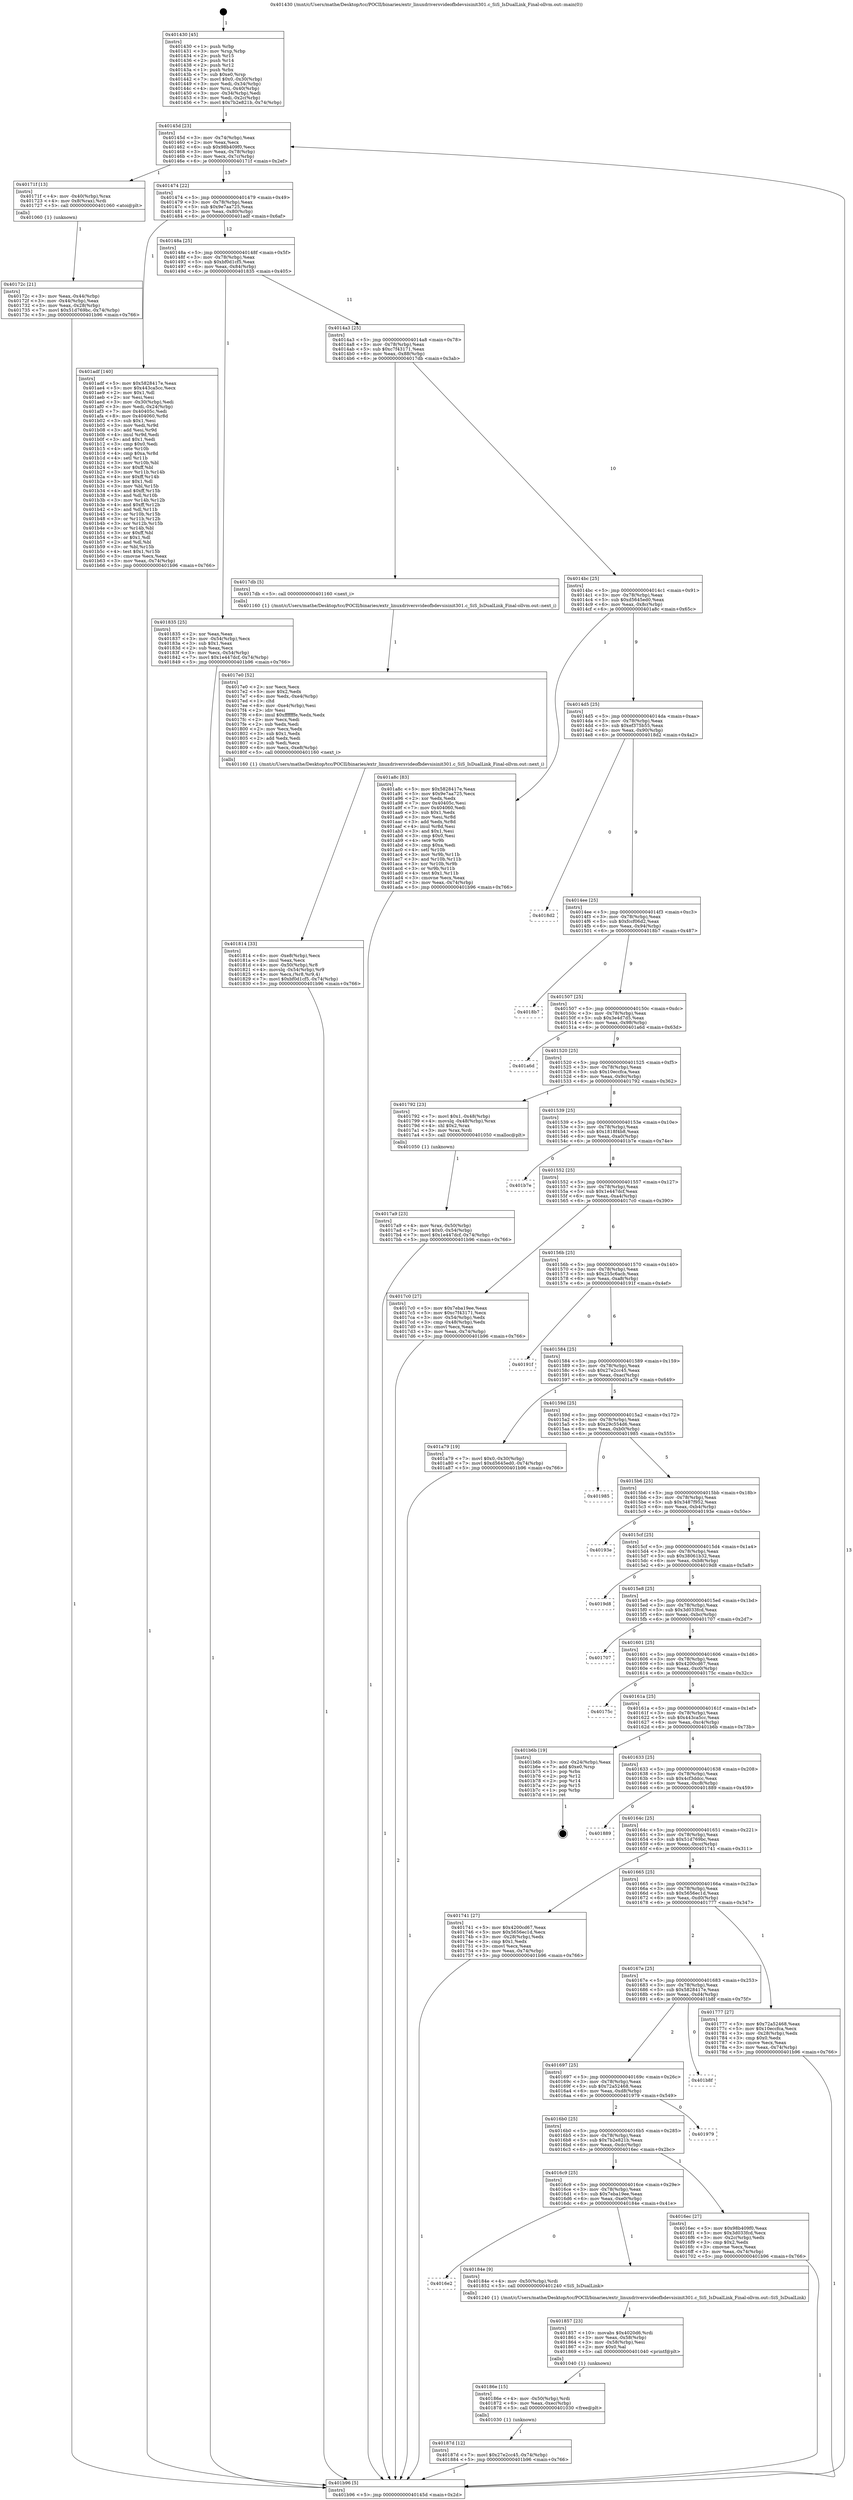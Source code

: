 digraph "0x401430" {
  label = "0x401430 (/mnt/c/Users/mathe/Desktop/tcc/POCII/binaries/extr_linuxdriversvideofbdevsisinit301.c_SiS_IsDualLink_Final-ollvm.out::main(0))"
  labelloc = "t"
  node[shape=record]

  Entry [label="",width=0.3,height=0.3,shape=circle,fillcolor=black,style=filled]
  "0x40145d" [label="{
     0x40145d [23]\l
     | [instrs]\l
     &nbsp;&nbsp;0x40145d \<+3\>: mov -0x74(%rbp),%eax\l
     &nbsp;&nbsp;0x401460 \<+2\>: mov %eax,%ecx\l
     &nbsp;&nbsp;0x401462 \<+6\>: sub $0x98b409f0,%ecx\l
     &nbsp;&nbsp;0x401468 \<+3\>: mov %eax,-0x78(%rbp)\l
     &nbsp;&nbsp;0x40146b \<+3\>: mov %ecx,-0x7c(%rbp)\l
     &nbsp;&nbsp;0x40146e \<+6\>: je 000000000040171f \<main+0x2ef\>\l
  }"]
  "0x40171f" [label="{
     0x40171f [13]\l
     | [instrs]\l
     &nbsp;&nbsp;0x40171f \<+4\>: mov -0x40(%rbp),%rax\l
     &nbsp;&nbsp;0x401723 \<+4\>: mov 0x8(%rax),%rdi\l
     &nbsp;&nbsp;0x401727 \<+5\>: call 0000000000401060 \<atoi@plt\>\l
     | [calls]\l
     &nbsp;&nbsp;0x401060 \{1\} (unknown)\l
  }"]
  "0x401474" [label="{
     0x401474 [22]\l
     | [instrs]\l
     &nbsp;&nbsp;0x401474 \<+5\>: jmp 0000000000401479 \<main+0x49\>\l
     &nbsp;&nbsp;0x401479 \<+3\>: mov -0x78(%rbp),%eax\l
     &nbsp;&nbsp;0x40147c \<+5\>: sub $0x9e7aa725,%eax\l
     &nbsp;&nbsp;0x401481 \<+3\>: mov %eax,-0x80(%rbp)\l
     &nbsp;&nbsp;0x401484 \<+6\>: je 0000000000401adf \<main+0x6af\>\l
  }"]
  Exit [label="",width=0.3,height=0.3,shape=circle,fillcolor=black,style=filled,peripheries=2]
  "0x401adf" [label="{
     0x401adf [140]\l
     | [instrs]\l
     &nbsp;&nbsp;0x401adf \<+5\>: mov $0x5828417e,%eax\l
     &nbsp;&nbsp;0x401ae4 \<+5\>: mov $0x443ca5cc,%ecx\l
     &nbsp;&nbsp;0x401ae9 \<+2\>: mov $0x1,%dl\l
     &nbsp;&nbsp;0x401aeb \<+2\>: xor %esi,%esi\l
     &nbsp;&nbsp;0x401aed \<+3\>: mov -0x30(%rbp),%edi\l
     &nbsp;&nbsp;0x401af0 \<+3\>: mov %edi,-0x24(%rbp)\l
     &nbsp;&nbsp;0x401af3 \<+7\>: mov 0x40405c,%edi\l
     &nbsp;&nbsp;0x401afa \<+8\>: mov 0x404060,%r8d\l
     &nbsp;&nbsp;0x401b02 \<+3\>: sub $0x1,%esi\l
     &nbsp;&nbsp;0x401b05 \<+3\>: mov %edi,%r9d\l
     &nbsp;&nbsp;0x401b08 \<+3\>: add %esi,%r9d\l
     &nbsp;&nbsp;0x401b0b \<+4\>: imul %r9d,%edi\l
     &nbsp;&nbsp;0x401b0f \<+3\>: and $0x1,%edi\l
     &nbsp;&nbsp;0x401b12 \<+3\>: cmp $0x0,%edi\l
     &nbsp;&nbsp;0x401b15 \<+4\>: sete %r10b\l
     &nbsp;&nbsp;0x401b19 \<+4\>: cmp $0xa,%r8d\l
     &nbsp;&nbsp;0x401b1d \<+4\>: setl %r11b\l
     &nbsp;&nbsp;0x401b21 \<+3\>: mov %r10b,%bl\l
     &nbsp;&nbsp;0x401b24 \<+3\>: xor $0xff,%bl\l
     &nbsp;&nbsp;0x401b27 \<+3\>: mov %r11b,%r14b\l
     &nbsp;&nbsp;0x401b2a \<+4\>: xor $0xff,%r14b\l
     &nbsp;&nbsp;0x401b2e \<+3\>: xor $0x1,%dl\l
     &nbsp;&nbsp;0x401b31 \<+3\>: mov %bl,%r15b\l
     &nbsp;&nbsp;0x401b34 \<+4\>: and $0xff,%r15b\l
     &nbsp;&nbsp;0x401b38 \<+3\>: and %dl,%r10b\l
     &nbsp;&nbsp;0x401b3b \<+3\>: mov %r14b,%r12b\l
     &nbsp;&nbsp;0x401b3e \<+4\>: and $0xff,%r12b\l
     &nbsp;&nbsp;0x401b42 \<+3\>: and %dl,%r11b\l
     &nbsp;&nbsp;0x401b45 \<+3\>: or %r10b,%r15b\l
     &nbsp;&nbsp;0x401b48 \<+3\>: or %r11b,%r12b\l
     &nbsp;&nbsp;0x401b4b \<+3\>: xor %r12b,%r15b\l
     &nbsp;&nbsp;0x401b4e \<+3\>: or %r14b,%bl\l
     &nbsp;&nbsp;0x401b51 \<+3\>: xor $0xff,%bl\l
     &nbsp;&nbsp;0x401b54 \<+3\>: or $0x1,%dl\l
     &nbsp;&nbsp;0x401b57 \<+2\>: and %dl,%bl\l
     &nbsp;&nbsp;0x401b59 \<+3\>: or %bl,%r15b\l
     &nbsp;&nbsp;0x401b5c \<+4\>: test $0x1,%r15b\l
     &nbsp;&nbsp;0x401b60 \<+3\>: cmovne %ecx,%eax\l
     &nbsp;&nbsp;0x401b63 \<+3\>: mov %eax,-0x74(%rbp)\l
     &nbsp;&nbsp;0x401b66 \<+5\>: jmp 0000000000401b96 \<main+0x766\>\l
  }"]
  "0x40148a" [label="{
     0x40148a [25]\l
     | [instrs]\l
     &nbsp;&nbsp;0x40148a \<+5\>: jmp 000000000040148f \<main+0x5f\>\l
     &nbsp;&nbsp;0x40148f \<+3\>: mov -0x78(%rbp),%eax\l
     &nbsp;&nbsp;0x401492 \<+5\>: sub $0xbf0d1cf5,%eax\l
     &nbsp;&nbsp;0x401497 \<+6\>: mov %eax,-0x84(%rbp)\l
     &nbsp;&nbsp;0x40149d \<+6\>: je 0000000000401835 \<main+0x405\>\l
  }"]
  "0x40187d" [label="{
     0x40187d [12]\l
     | [instrs]\l
     &nbsp;&nbsp;0x40187d \<+7\>: movl $0x27e2cc45,-0x74(%rbp)\l
     &nbsp;&nbsp;0x401884 \<+5\>: jmp 0000000000401b96 \<main+0x766\>\l
  }"]
  "0x401835" [label="{
     0x401835 [25]\l
     | [instrs]\l
     &nbsp;&nbsp;0x401835 \<+2\>: xor %eax,%eax\l
     &nbsp;&nbsp;0x401837 \<+3\>: mov -0x54(%rbp),%ecx\l
     &nbsp;&nbsp;0x40183a \<+3\>: sub $0x1,%eax\l
     &nbsp;&nbsp;0x40183d \<+2\>: sub %eax,%ecx\l
     &nbsp;&nbsp;0x40183f \<+3\>: mov %ecx,-0x54(%rbp)\l
     &nbsp;&nbsp;0x401842 \<+7\>: movl $0x1e447dcf,-0x74(%rbp)\l
     &nbsp;&nbsp;0x401849 \<+5\>: jmp 0000000000401b96 \<main+0x766\>\l
  }"]
  "0x4014a3" [label="{
     0x4014a3 [25]\l
     | [instrs]\l
     &nbsp;&nbsp;0x4014a3 \<+5\>: jmp 00000000004014a8 \<main+0x78\>\l
     &nbsp;&nbsp;0x4014a8 \<+3\>: mov -0x78(%rbp),%eax\l
     &nbsp;&nbsp;0x4014ab \<+5\>: sub $0xc7f43171,%eax\l
     &nbsp;&nbsp;0x4014b0 \<+6\>: mov %eax,-0x88(%rbp)\l
     &nbsp;&nbsp;0x4014b6 \<+6\>: je 00000000004017db \<main+0x3ab\>\l
  }"]
  "0x40186e" [label="{
     0x40186e [15]\l
     | [instrs]\l
     &nbsp;&nbsp;0x40186e \<+4\>: mov -0x50(%rbp),%rdi\l
     &nbsp;&nbsp;0x401872 \<+6\>: mov %eax,-0xec(%rbp)\l
     &nbsp;&nbsp;0x401878 \<+5\>: call 0000000000401030 \<free@plt\>\l
     | [calls]\l
     &nbsp;&nbsp;0x401030 \{1\} (unknown)\l
  }"]
  "0x4017db" [label="{
     0x4017db [5]\l
     | [instrs]\l
     &nbsp;&nbsp;0x4017db \<+5\>: call 0000000000401160 \<next_i\>\l
     | [calls]\l
     &nbsp;&nbsp;0x401160 \{1\} (/mnt/c/Users/mathe/Desktop/tcc/POCII/binaries/extr_linuxdriversvideofbdevsisinit301.c_SiS_IsDualLink_Final-ollvm.out::next_i)\l
  }"]
  "0x4014bc" [label="{
     0x4014bc [25]\l
     | [instrs]\l
     &nbsp;&nbsp;0x4014bc \<+5\>: jmp 00000000004014c1 \<main+0x91\>\l
     &nbsp;&nbsp;0x4014c1 \<+3\>: mov -0x78(%rbp),%eax\l
     &nbsp;&nbsp;0x4014c4 \<+5\>: sub $0xd5645ed0,%eax\l
     &nbsp;&nbsp;0x4014c9 \<+6\>: mov %eax,-0x8c(%rbp)\l
     &nbsp;&nbsp;0x4014cf \<+6\>: je 0000000000401a8c \<main+0x65c\>\l
  }"]
  "0x401857" [label="{
     0x401857 [23]\l
     | [instrs]\l
     &nbsp;&nbsp;0x401857 \<+10\>: movabs $0x4020d6,%rdi\l
     &nbsp;&nbsp;0x401861 \<+3\>: mov %eax,-0x58(%rbp)\l
     &nbsp;&nbsp;0x401864 \<+3\>: mov -0x58(%rbp),%esi\l
     &nbsp;&nbsp;0x401867 \<+2\>: mov $0x0,%al\l
     &nbsp;&nbsp;0x401869 \<+5\>: call 0000000000401040 \<printf@plt\>\l
     | [calls]\l
     &nbsp;&nbsp;0x401040 \{1\} (unknown)\l
  }"]
  "0x401a8c" [label="{
     0x401a8c [83]\l
     | [instrs]\l
     &nbsp;&nbsp;0x401a8c \<+5\>: mov $0x5828417e,%eax\l
     &nbsp;&nbsp;0x401a91 \<+5\>: mov $0x9e7aa725,%ecx\l
     &nbsp;&nbsp;0x401a96 \<+2\>: xor %edx,%edx\l
     &nbsp;&nbsp;0x401a98 \<+7\>: mov 0x40405c,%esi\l
     &nbsp;&nbsp;0x401a9f \<+7\>: mov 0x404060,%edi\l
     &nbsp;&nbsp;0x401aa6 \<+3\>: sub $0x1,%edx\l
     &nbsp;&nbsp;0x401aa9 \<+3\>: mov %esi,%r8d\l
     &nbsp;&nbsp;0x401aac \<+3\>: add %edx,%r8d\l
     &nbsp;&nbsp;0x401aaf \<+4\>: imul %r8d,%esi\l
     &nbsp;&nbsp;0x401ab3 \<+3\>: and $0x1,%esi\l
     &nbsp;&nbsp;0x401ab6 \<+3\>: cmp $0x0,%esi\l
     &nbsp;&nbsp;0x401ab9 \<+4\>: sete %r9b\l
     &nbsp;&nbsp;0x401abd \<+3\>: cmp $0xa,%edi\l
     &nbsp;&nbsp;0x401ac0 \<+4\>: setl %r10b\l
     &nbsp;&nbsp;0x401ac4 \<+3\>: mov %r9b,%r11b\l
     &nbsp;&nbsp;0x401ac7 \<+3\>: and %r10b,%r11b\l
     &nbsp;&nbsp;0x401aca \<+3\>: xor %r10b,%r9b\l
     &nbsp;&nbsp;0x401acd \<+3\>: or %r9b,%r11b\l
     &nbsp;&nbsp;0x401ad0 \<+4\>: test $0x1,%r11b\l
     &nbsp;&nbsp;0x401ad4 \<+3\>: cmovne %ecx,%eax\l
     &nbsp;&nbsp;0x401ad7 \<+3\>: mov %eax,-0x74(%rbp)\l
     &nbsp;&nbsp;0x401ada \<+5\>: jmp 0000000000401b96 \<main+0x766\>\l
  }"]
  "0x4014d5" [label="{
     0x4014d5 [25]\l
     | [instrs]\l
     &nbsp;&nbsp;0x4014d5 \<+5\>: jmp 00000000004014da \<main+0xaa\>\l
     &nbsp;&nbsp;0x4014da \<+3\>: mov -0x78(%rbp),%eax\l
     &nbsp;&nbsp;0x4014dd \<+5\>: sub $0xef375b55,%eax\l
     &nbsp;&nbsp;0x4014e2 \<+6\>: mov %eax,-0x90(%rbp)\l
     &nbsp;&nbsp;0x4014e8 \<+6\>: je 00000000004018d2 \<main+0x4a2\>\l
  }"]
  "0x4016e2" [label="{
     0x4016e2\l
  }", style=dashed]
  "0x4018d2" [label="{
     0x4018d2\l
  }", style=dashed]
  "0x4014ee" [label="{
     0x4014ee [25]\l
     | [instrs]\l
     &nbsp;&nbsp;0x4014ee \<+5\>: jmp 00000000004014f3 \<main+0xc3\>\l
     &nbsp;&nbsp;0x4014f3 \<+3\>: mov -0x78(%rbp),%eax\l
     &nbsp;&nbsp;0x4014f6 \<+5\>: sub $0xfccf06d2,%eax\l
     &nbsp;&nbsp;0x4014fb \<+6\>: mov %eax,-0x94(%rbp)\l
     &nbsp;&nbsp;0x401501 \<+6\>: je 00000000004018b7 \<main+0x487\>\l
  }"]
  "0x40184e" [label="{
     0x40184e [9]\l
     | [instrs]\l
     &nbsp;&nbsp;0x40184e \<+4\>: mov -0x50(%rbp),%rdi\l
     &nbsp;&nbsp;0x401852 \<+5\>: call 0000000000401240 \<SiS_IsDualLink\>\l
     | [calls]\l
     &nbsp;&nbsp;0x401240 \{1\} (/mnt/c/Users/mathe/Desktop/tcc/POCII/binaries/extr_linuxdriversvideofbdevsisinit301.c_SiS_IsDualLink_Final-ollvm.out::SiS_IsDualLink)\l
  }"]
  "0x4018b7" [label="{
     0x4018b7\l
  }", style=dashed]
  "0x401507" [label="{
     0x401507 [25]\l
     | [instrs]\l
     &nbsp;&nbsp;0x401507 \<+5\>: jmp 000000000040150c \<main+0xdc\>\l
     &nbsp;&nbsp;0x40150c \<+3\>: mov -0x78(%rbp),%eax\l
     &nbsp;&nbsp;0x40150f \<+5\>: sub $0x3e4d7d5,%eax\l
     &nbsp;&nbsp;0x401514 \<+6\>: mov %eax,-0x98(%rbp)\l
     &nbsp;&nbsp;0x40151a \<+6\>: je 0000000000401a6d \<main+0x63d\>\l
  }"]
  "0x401814" [label="{
     0x401814 [33]\l
     | [instrs]\l
     &nbsp;&nbsp;0x401814 \<+6\>: mov -0xe8(%rbp),%ecx\l
     &nbsp;&nbsp;0x40181a \<+3\>: imul %eax,%ecx\l
     &nbsp;&nbsp;0x40181d \<+4\>: mov -0x50(%rbp),%r8\l
     &nbsp;&nbsp;0x401821 \<+4\>: movslq -0x54(%rbp),%r9\l
     &nbsp;&nbsp;0x401825 \<+4\>: mov %ecx,(%r8,%r9,4)\l
     &nbsp;&nbsp;0x401829 \<+7\>: movl $0xbf0d1cf5,-0x74(%rbp)\l
     &nbsp;&nbsp;0x401830 \<+5\>: jmp 0000000000401b96 \<main+0x766\>\l
  }"]
  "0x401a6d" [label="{
     0x401a6d\l
  }", style=dashed]
  "0x401520" [label="{
     0x401520 [25]\l
     | [instrs]\l
     &nbsp;&nbsp;0x401520 \<+5\>: jmp 0000000000401525 \<main+0xf5\>\l
     &nbsp;&nbsp;0x401525 \<+3\>: mov -0x78(%rbp),%eax\l
     &nbsp;&nbsp;0x401528 \<+5\>: sub $0x10eccfca,%eax\l
     &nbsp;&nbsp;0x40152d \<+6\>: mov %eax,-0x9c(%rbp)\l
     &nbsp;&nbsp;0x401533 \<+6\>: je 0000000000401792 \<main+0x362\>\l
  }"]
  "0x4017e0" [label="{
     0x4017e0 [52]\l
     | [instrs]\l
     &nbsp;&nbsp;0x4017e0 \<+2\>: xor %ecx,%ecx\l
     &nbsp;&nbsp;0x4017e2 \<+5\>: mov $0x2,%edx\l
     &nbsp;&nbsp;0x4017e7 \<+6\>: mov %edx,-0xe4(%rbp)\l
     &nbsp;&nbsp;0x4017ed \<+1\>: cltd\l
     &nbsp;&nbsp;0x4017ee \<+6\>: mov -0xe4(%rbp),%esi\l
     &nbsp;&nbsp;0x4017f4 \<+2\>: idiv %esi\l
     &nbsp;&nbsp;0x4017f6 \<+6\>: imul $0xfffffffe,%edx,%edx\l
     &nbsp;&nbsp;0x4017fc \<+2\>: mov %ecx,%edi\l
     &nbsp;&nbsp;0x4017fe \<+2\>: sub %edx,%edi\l
     &nbsp;&nbsp;0x401800 \<+2\>: mov %ecx,%edx\l
     &nbsp;&nbsp;0x401802 \<+3\>: sub $0x1,%edx\l
     &nbsp;&nbsp;0x401805 \<+2\>: add %edx,%edi\l
     &nbsp;&nbsp;0x401807 \<+2\>: sub %edi,%ecx\l
     &nbsp;&nbsp;0x401809 \<+6\>: mov %ecx,-0xe8(%rbp)\l
     &nbsp;&nbsp;0x40180f \<+5\>: call 0000000000401160 \<next_i\>\l
     | [calls]\l
     &nbsp;&nbsp;0x401160 \{1\} (/mnt/c/Users/mathe/Desktop/tcc/POCII/binaries/extr_linuxdriversvideofbdevsisinit301.c_SiS_IsDualLink_Final-ollvm.out::next_i)\l
  }"]
  "0x401792" [label="{
     0x401792 [23]\l
     | [instrs]\l
     &nbsp;&nbsp;0x401792 \<+7\>: movl $0x1,-0x48(%rbp)\l
     &nbsp;&nbsp;0x401799 \<+4\>: movslq -0x48(%rbp),%rax\l
     &nbsp;&nbsp;0x40179d \<+4\>: shl $0x2,%rax\l
     &nbsp;&nbsp;0x4017a1 \<+3\>: mov %rax,%rdi\l
     &nbsp;&nbsp;0x4017a4 \<+5\>: call 0000000000401050 \<malloc@plt\>\l
     | [calls]\l
     &nbsp;&nbsp;0x401050 \{1\} (unknown)\l
  }"]
  "0x401539" [label="{
     0x401539 [25]\l
     | [instrs]\l
     &nbsp;&nbsp;0x401539 \<+5\>: jmp 000000000040153e \<main+0x10e\>\l
     &nbsp;&nbsp;0x40153e \<+3\>: mov -0x78(%rbp),%eax\l
     &nbsp;&nbsp;0x401541 \<+5\>: sub $0x1818f4b8,%eax\l
     &nbsp;&nbsp;0x401546 \<+6\>: mov %eax,-0xa0(%rbp)\l
     &nbsp;&nbsp;0x40154c \<+6\>: je 0000000000401b7e \<main+0x74e\>\l
  }"]
  "0x4017a9" [label="{
     0x4017a9 [23]\l
     | [instrs]\l
     &nbsp;&nbsp;0x4017a9 \<+4\>: mov %rax,-0x50(%rbp)\l
     &nbsp;&nbsp;0x4017ad \<+7\>: movl $0x0,-0x54(%rbp)\l
     &nbsp;&nbsp;0x4017b4 \<+7\>: movl $0x1e447dcf,-0x74(%rbp)\l
     &nbsp;&nbsp;0x4017bb \<+5\>: jmp 0000000000401b96 \<main+0x766\>\l
  }"]
  "0x401b7e" [label="{
     0x401b7e\l
  }", style=dashed]
  "0x401552" [label="{
     0x401552 [25]\l
     | [instrs]\l
     &nbsp;&nbsp;0x401552 \<+5\>: jmp 0000000000401557 \<main+0x127\>\l
     &nbsp;&nbsp;0x401557 \<+3\>: mov -0x78(%rbp),%eax\l
     &nbsp;&nbsp;0x40155a \<+5\>: sub $0x1e447dcf,%eax\l
     &nbsp;&nbsp;0x40155f \<+6\>: mov %eax,-0xa4(%rbp)\l
     &nbsp;&nbsp;0x401565 \<+6\>: je 00000000004017c0 \<main+0x390\>\l
  }"]
  "0x40172c" [label="{
     0x40172c [21]\l
     | [instrs]\l
     &nbsp;&nbsp;0x40172c \<+3\>: mov %eax,-0x44(%rbp)\l
     &nbsp;&nbsp;0x40172f \<+3\>: mov -0x44(%rbp),%eax\l
     &nbsp;&nbsp;0x401732 \<+3\>: mov %eax,-0x28(%rbp)\l
     &nbsp;&nbsp;0x401735 \<+7\>: movl $0x51d769bc,-0x74(%rbp)\l
     &nbsp;&nbsp;0x40173c \<+5\>: jmp 0000000000401b96 \<main+0x766\>\l
  }"]
  "0x4017c0" [label="{
     0x4017c0 [27]\l
     | [instrs]\l
     &nbsp;&nbsp;0x4017c0 \<+5\>: mov $0x7eba19ee,%eax\l
     &nbsp;&nbsp;0x4017c5 \<+5\>: mov $0xc7f43171,%ecx\l
     &nbsp;&nbsp;0x4017ca \<+3\>: mov -0x54(%rbp),%edx\l
     &nbsp;&nbsp;0x4017cd \<+3\>: cmp -0x48(%rbp),%edx\l
     &nbsp;&nbsp;0x4017d0 \<+3\>: cmovl %ecx,%eax\l
     &nbsp;&nbsp;0x4017d3 \<+3\>: mov %eax,-0x74(%rbp)\l
     &nbsp;&nbsp;0x4017d6 \<+5\>: jmp 0000000000401b96 \<main+0x766\>\l
  }"]
  "0x40156b" [label="{
     0x40156b [25]\l
     | [instrs]\l
     &nbsp;&nbsp;0x40156b \<+5\>: jmp 0000000000401570 \<main+0x140\>\l
     &nbsp;&nbsp;0x401570 \<+3\>: mov -0x78(%rbp),%eax\l
     &nbsp;&nbsp;0x401573 \<+5\>: sub $0x255c6acb,%eax\l
     &nbsp;&nbsp;0x401578 \<+6\>: mov %eax,-0xa8(%rbp)\l
     &nbsp;&nbsp;0x40157e \<+6\>: je 000000000040191f \<main+0x4ef\>\l
  }"]
  "0x401430" [label="{
     0x401430 [45]\l
     | [instrs]\l
     &nbsp;&nbsp;0x401430 \<+1\>: push %rbp\l
     &nbsp;&nbsp;0x401431 \<+3\>: mov %rsp,%rbp\l
     &nbsp;&nbsp;0x401434 \<+2\>: push %r15\l
     &nbsp;&nbsp;0x401436 \<+2\>: push %r14\l
     &nbsp;&nbsp;0x401438 \<+2\>: push %r12\l
     &nbsp;&nbsp;0x40143a \<+1\>: push %rbx\l
     &nbsp;&nbsp;0x40143b \<+7\>: sub $0xe0,%rsp\l
     &nbsp;&nbsp;0x401442 \<+7\>: movl $0x0,-0x30(%rbp)\l
     &nbsp;&nbsp;0x401449 \<+3\>: mov %edi,-0x34(%rbp)\l
     &nbsp;&nbsp;0x40144c \<+4\>: mov %rsi,-0x40(%rbp)\l
     &nbsp;&nbsp;0x401450 \<+3\>: mov -0x34(%rbp),%edi\l
     &nbsp;&nbsp;0x401453 \<+3\>: mov %edi,-0x2c(%rbp)\l
     &nbsp;&nbsp;0x401456 \<+7\>: movl $0x7b2e821b,-0x74(%rbp)\l
  }"]
  "0x40191f" [label="{
     0x40191f\l
  }", style=dashed]
  "0x401584" [label="{
     0x401584 [25]\l
     | [instrs]\l
     &nbsp;&nbsp;0x401584 \<+5\>: jmp 0000000000401589 \<main+0x159\>\l
     &nbsp;&nbsp;0x401589 \<+3\>: mov -0x78(%rbp),%eax\l
     &nbsp;&nbsp;0x40158c \<+5\>: sub $0x27e2cc45,%eax\l
     &nbsp;&nbsp;0x401591 \<+6\>: mov %eax,-0xac(%rbp)\l
     &nbsp;&nbsp;0x401597 \<+6\>: je 0000000000401a79 \<main+0x649\>\l
  }"]
  "0x401b96" [label="{
     0x401b96 [5]\l
     | [instrs]\l
     &nbsp;&nbsp;0x401b96 \<+5\>: jmp 000000000040145d \<main+0x2d\>\l
  }"]
  "0x401a79" [label="{
     0x401a79 [19]\l
     | [instrs]\l
     &nbsp;&nbsp;0x401a79 \<+7\>: movl $0x0,-0x30(%rbp)\l
     &nbsp;&nbsp;0x401a80 \<+7\>: movl $0xd5645ed0,-0x74(%rbp)\l
     &nbsp;&nbsp;0x401a87 \<+5\>: jmp 0000000000401b96 \<main+0x766\>\l
  }"]
  "0x40159d" [label="{
     0x40159d [25]\l
     | [instrs]\l
     &nbsp;&nbsp;0x40159d \<+5\>: jmp 00000000004015a2 \<main+0x172\>\l
     &nbsp;&nbsp;0x4015a2 \<+3\>: mov -0x78(%rbp),%eax\l
     &nbsp;&nbsp;0x4015a5 \<+5\>: sub $0x29c554d6,%eax\l
     &nbsp;&nbsp;0x4015aa \<+6\>: mov %eax,-0xb0(%rbp)\l
     &nbsp;&nbsp;0x4015b0 \<+6\>: je 0000000000401985 \<main+0x555\>\l
  }"]
  "0x4016c9" [label="{
     0x4016c9 [25]\l
     | [instrs]\l
     &nbsp;&nbsp;0x4016c9 \<+5\>: jmp 00000000004016ce \<main+0x29e\>\l
     &nbsp;&nbsp;0x4016ce \<+3\>: mov -0x78(%rbp),%eax\l
     &nbsp;&nbsp;0x4016d1 \<+5\>: sub $0x7eba19ee,%eax\l
     &nbsp;&nbsp;0x4016d6 \<+6\>: mov %eax,-0xe0(%rbp)\l
     &nbsp;&nbsp;0x4016dc \<+6\>: je 000000000040184e \<main+0x41e\>\l
  }"]
  "0x401985" [label="{
     0x401985\l
  }", style=dashed]
  "0x4015b6" [label="{
     0x4015b6 [25]\l
     | [instrs]\l
     &nbsp;&nbsp;0x4015b6 \<+5\>: jmp 00000000004015bb \<main+0x18b\>\l
     &nbsp;&nbsp;0x4015bb \<+3\>: mov -0x78(%rbp),%eax\l
     &nbsp;&nbsp;0x4015be \<+5\>: sub $0x3487f952,%eax\l
     &nbsp;&nbsp;0x4015c3 \<+6\>: mov %eax,-0xb4(%rbp)\l
     &nbsp;&nbsp;0x4015c9 \<+6\>: je 000000000040193e \<main+0x50e\>\l
  }"]
  "0x4016ec" [label="{
     0x4016ec [27]\l
     | [instrs]\l
     &nbsp;&nbsp;0x4016ec \<+5\>: mov $0x98b409f0,%eax\l
     &nbsp;&nbsp;0x4016f1 \<+5\>: mov $0x3d033fcd,%ecx\l
     &nbsp;&nbsp;0x4016f6 \<+3\>: mov -0x2c(%rbp),%edx\l
     &nbsp;&nbsp;0x4016f9 \<+3\>: cmp $0x2,%edx\l
     &nbsp;&nbsp;0x4016fc \<+3\>: cmovne %ecx,%eax\l
     &nbsp;&nbsp;0x4016ff \<+3\>: mov %eax,-0x74(%rbp)\l
     &nbsp;&nbsp;0x401702 \<+5\>: jmp 0000000000401b96 \<main+0x766\>\l
  }"]
  "0x40193e" [label="{
     0x40193e\l
  }", style=dashed]
  "0x4015cf" [label="{
     0x4015cf [25]\l
     | [instrs]\l
     &nbsp;&nbsp;0x4015cf \<+5\>: jmp 00000000004015d4 \<main+0x1a4\>\l
     &nbsp;&nbsp;0x4015d4 \<+3\>: mov -0x78(%rbp),%eax\l
     &nbsp;&nbsp;0x4015d7 \<+5\>: sub $0x38061b32,%eax\l
     &nbsp;&nbsp;0x4015dc \<+6\>: mov %eax,-0xb8(%rbp)\l
     &nbsp;&nbsp;0x4015e2 \<+6\>: je 00000000004019d8 \<main+0x5a8\>\l
  }"]
  "0x4016b0" [label="{
     0x4016b0 [25]\l
     | [instrs]\l
     &nbsp;&nbsp;0x4016b0 \<+5\>: jmp 00000000004016b5 \<main+0x285\>\l
     &nbsp;&nbsp;0x4016b5 \<+3\>: mov -0x78(%rbp),%eax\l
     &nbsp;&nbsp;0x4016b8 \<+5\>: sub $0x7b2e821b,%eax\l
     &nbsp;&nbsp;0x4016bd \<+6\>: mov %eax,-0xdc(%rbp)\l
     &nbsp;&nbsp;0x4016c3 \<+6\>: je 00000000004016ec \<main+0x2bc\>\l
  }"]
  "0x4019d8" [label="{
     0x4019d8\l
  }", style=dashed]
  "0x4015e8" [label="{
     0x4015e8 [25]\l
     | [instrs]\l
     &nbsp;&nbsp;0x4015e8 \<+5\>: jmp 00000000004015ed \<main+0x1bd\>\l
     &nbsp;&nbsp;0x4015ed \<+3\>: mov -0x78(%rbp),%eax\l
     &nbsp;&nbsp;0x4015f0 \<+5\>: sub $0x3d033fcd,%eax\l
     &nbsp;&nbsp;0x4015f5 \<+6\>: mov %eax,-0xbc(%rbp)\l
     &nbsp;&nbsp;0x4015fb \<+6\>: je 0000000000401707 \<main+0x2d7\>\l
  }"]
  "0x401979" [label="{
     0x401979\l
  }", style=dashed]
  "0x401707" [label="{
     0x401707\l
  }", style=dashed]
  "0x401601" [label="{
     0x401601 [25]\l
     | [instrs]\l
     &nbsp;&nbsp;0x401601 \<+5\>: jmp 0000000000401606 \<main+0x1d6\>\l
     &nbsp;&nbsp;0x401606 \<+3\>: mov -0x78(%rbp),%eax\l
     &nbsp;&nbsp;0x401609 \<+5\>: sub $0x4200cd67,%eax\l
     &nbsp;&nbsp;0x40160e \<+6\>: mov %eax,-0xc0(%rbp)\l
     &nbsp;&nbsp;0x401614 \<+6\>: je 000000000040175c \<main+0x32c\>\l
  }"]
  "0x401697" [label="{
     0x401697 [25]\l
     | [instrs]\l
     &nbsp;&nbsp;0x401697 \<+5\>: jmp 000000000040169c \<main+0x26c\>\l
     &nbsp;&nbsp;0x40169c \<+3\>: mov -0x78(%rbp),%eax\l
     &nbsp;&nbsp;0x40169f \<+5\>: sub $0x72a52468,%eax\l
     &nbsp;&nbsp;0x4016a4 \<+6\>: mov %eax,-0xd8(%rbp)\l
     &nbsp;&nbsp;0x4016aa \<+6\>: je 0000000000401979 \<main+0x549\>\l
  }"]
  "0x40175c" [label="{
     0x40175c\l
  }", style=dashed]
  "0x40161a" [label="{
     0x40161a [25]\l
     | [instrs]\l
     &nbsp;&nbsp;0x40161a \<+5\>: jmp 000000000040161f \<main+0x1ef\>\l
     &nbsp;&nbsp;0x40161f \<+3\>: mov -0x78(%rbp),%eax\l
     &nbsp;&nbsp;0x401622 \<+5\>: sub $0x443ca5cc,%eax\l
     &nbsp;&nbsp;0x401627 \<+6\>: mov %eax,-0xc4(%rbp)\l
     &nbsp;&nbsp;0x40162d \<+6\>: je 0000000000401b6b \<main+0x73b\>\l
  }"]
  "0x401b8f" [label="{
     0x401b8f\l
  }", style=dashed]
  "0x401b6b" [label="{
     0x401b6b [19]\l
     | [instrs]\l
     &nbsp;&nbsp;0x401b6b \<+3\>: mov -0x24(%rbp),%eax\l
     &nbsp;&nbsp;0x401b6e \<+7\>: add $0xe0,%rsp\l
     &nbsp;&nbsp;0x401b75 \<+1\>: pop %rbx\l
     &nbsp;&nbsp;0x401b76 \<+2\>: pop %r12\l
     &nbsp;&nbsp;0x401b78 \<+2\>: pop %r14\l
     &nbsp;&nbsp;0x401b7a \<+2\>: pop %r15\l
     &nbsp;&nbsp;0x401b7c \<+1\>: pop %rbp\l
     &nbsp;&nbsp;0x401b7d \<+1\>: ret\l
  }"]
  "0x401633" [label="{
     0x401633 [25]\l
     | [instrs]\l
     &nbsp;&nbsp;0x401633 \<+5\>: jmp 0000000000401638 \<main+0x208\>\l
     &nbsp;&nbsp;0x401638 \<+3\>: mov -0x78(%rbp),%eax\l
     &nbsp;&nbsp;0x40163b \<+5\>: sub $0x4cf3ddcc,%eax\l
     &nbsp;&nbsp;0x401640 \<+6\>: mov %eax,-0xc8(%rbp)\l
     &nbsp;&nbsp;0x401646 \<+6\>: je 0000000000401889 \<main+0x459\>\l
  }"]
  "0x40167e" [label="{
     0x40167e [25]\l
     | [instrs]\l
     &nbsp;&nbsp;0x40167e \<+5\>: jmp 0000000000401683 \<main+0x253\>\l
     &nbsp;&nbsp;0x401683 \<+3\>: mov -0x78(%rbp),%eax\l
     &nbsp;&nbsp;0x401686 \<+5\>: sub $0x5828417e,%eax\l
     &nbsp;&nbsp;0x40168b \<+6\>: mov %eax,-0xd4(%rbp)\l
     &nbsp;&nbsp;0x401691 \<+6\>: je 0000000000401b8f \<main+0x75f\>\l
  }"]
  "0x401889" [label="{
     0x401889\l
  }", style=dashed]
  "0x40164c" [label="{
     0x40164c [25]\l
     | [instrs]\l
     &nbsp;&nbsp;0x40164c \<+5\>: jmp 0000000000401651 \<main+0x221\>\l
     &nbsp;&nbsp;0x401651 \<+3\>: mov -0x78(%rbp),%eax\l
     &nbsp;&nbsp;0x401654 \<+5\>: sub $0x51d769bc,%eax\l
     &nbsp;&nbsp;0x401659 \<+6\>: mov %eax,-0xcc(%rbp)\l
     &nbsp;&nbsp;0x40165f \<+6\>: je 0000000000401741 \<main+0x311\>\l
  }"]
  "0x401777" [label="{
     0x401777 [27]\l
     | [instrs]\l
     &nbsp;&nbsp;0x401777 \<+5\>: mov $0x72a52468,%eax\l
     &nbsp;&nbsp;0x40177c \<+5\>: mov $0x10eccfca,%ecx\l
     &nbsp;&nbsp;0x401781 \<+3\>: mov -0x28(%rbp),%edx\l
     &nbsp;&nbsp;0x401784 \<+3\>: cmp $0x0,%edx\l
     &nbsp;&nbsp;0x401787 \<+3\>: cmove %ecx,%eax\l
     &nbsp;&nbsp;0x40178a \<+3\>: mov %eax,-0x74(%rbp)\l
     &nbsp;&nbsp;0x40178d \<+5\>: jmp 0000000000401b96 \<main+0x766\>\l
  }"]
  "0x401741" [label="{
     0x401741 [27]\l
     | [instrs]\l
     &nbsp;&nbsp;0x401741 \<+5\>: mov $0x4200cd67,%eax\l
     &nbsp;&nbsp;0x401746 \<+5\>: mov $0x5656ec1d,%ecx\l
     &nbsp;&nbsp;0x40174b \<+3\>: mov -0x28(%rbp),%edx\l
     &nbsp;&nbsp;0x40174e \<+3\>: cmp $0x1,%edx\l
     &nbsp;&nbsp;0x401751 \<+3\>: cmovl %ecx,%eax\l
     &nbsp;&nbsp;0x401754 \<+3\>: mov %eax,-0x74(%rbp)\l
     &nbsp;&nbsp;0x401757 \<+5\>: jmp 0000000000401b96 \<main+0x766\>\l
  }"]
  "0x401665" [label="{
     0x401665 [25]\l
     | [instrs]\l
     &nbsp;&nbsp;0x401665 \<+5\>: jmp 000000000040166a \<main+0x23a\>\l
     &nbsp;&nbsp;0x40166a \<+3\>: mov -0x78(%rbp),%eax\l
     &nbsp;&nbsp;0x40166d \<+5\>: sub $0x5656ec1d,%eax\l
     &nbsp;&nbsp;0x401672 \<+6\>: mov %eax,-0xd0(%rbp)\l
     &nbsp;&nbsp;0x401678 \<+6\>: je 0000000000401777 \<main+0x347\>\l
  }"]
  Entry -> "0x401430" [label=" 1"]
  "0x40145d" -> "0x40171f" [label=" 1"]
  "0x40145d" -> "0x401474" [label=" 13"]
  "0x401b6b" -> Exit [label=" 1"]
  "0x401474" -> "0x401adf" [label=" 1"]
  "0x401474" -> "0x40148a" [label=" 12"]
  "0x401adf" -> "0x401b96" [label=" 1"]
  "0x40148a" -> "0x401835" [label=" 1"]
  "0x40148a" -> "0x4014a3" [label=" 11"]
  "0x401a8c" -> "0x401b96" [label=" 1"]
  "0x4014a3" -> "0x4017db" [label=" 1"]
  "0x4014a3" -> "0x4014bc" [label=" 10"]
  "0x401a79" -> "0x401b96" [label=" 1"]
  "0x4014bc" -> "0x401a8c" [label=" 1"]
  "0x4014bc" -> "0x4014d5" [label=" 9"]
  "0x40187d" -> "0x401b96" [label=" 1"]
  "0x4014d5" -> "0x4018d2" [label=" 0"]
  "0x4014d5" -> "0x4014ee" [label=" 9"]
  "0x40186e" -> "0x40187d" [label=" 1"]
  "0x4014ee" -> "0x4018b7" [label=" 0"]
  "0x4014ee" -> "0x401507" [label=" 9"]
  "0x401857" -> "0x40186e" [label=" 1"]
  "0x401507" -> "0x401a6d" [label=" 0"]
  "0x401507" -> "0x401520" [label=" 9"]
  "0x4016c9" -> "0x4016e2" [label=" 0"]
  "0x401520" -> "0x401792" [label=" 1"]
  "0x401520" -> "0x401539" [label=" 8"]
  "0x4016c9" -> "0x40184e" [label=" 1"]
  "0x401539" -> "0x401b7e" [label=" 0"]
  "0x401539" -> "0x401552" [label=" 8"]
  "0x40184e" -> "0x401857" [label=" 1"]
  "0x401552" -> "0x4017c0" [label=" 2"]
  "0x401552" -> "0x40156b" [label=" 6"]
  "0x401835" -> "0x401b96" [label=" 1"]
  "0x40156b" -> "0x40191f" [label=" 0"]
  "0x40156b" -> "0x401584" [label=" 6"]
  "0x401814" -> "0x401b96" [label=" 1"]
  "0x401584" -> "0x401a79" [label=" 1"]
  "0x401584" -> "0x40159d" [label=" 5"]
  "0x4017e0" -> "0x401814" [label=" 1"]
  "0x40159d" -> "0x401985" [label=" 0"]
  "0x40159d" -> "0x4015b6" [label=" 5"]
  "0x4017db" -> "0x4017e0" [label=" 1"]
  "0x4015b6" -> "0x40193e" [label=" 0"]
  "0x4015b6" -> "0x4015cf" [label=" 5"]
  "0x4017c0" -> "0x401b96" [label=" 2"]
  "0x4015cf" -> "0x4019d8" [label=" 0"]
  "0x4015cf" -> "0x4015e8" [label=" 5"]
  "0x401792" -> "0x4017a9" [label=" 1"]
  "0x4015e8" -> "0x401707" [label=" 0"]
  "0x4015e8" -> "0x401601" [label=" 5"]
  "0x401777" -> "0x401b96" [label=" 1"]
  "0x401601" -> "0x40175c" [label=" 0"]
  "0x401601" -> "0x40161a" [label=" 5"]
  "0x40172c" -> "0x401b96" [label=" 1"]
  "0x40161a" -> "0x401b6b" [label=" 1"]
  "0x40161a" -> "0x401633" [label=" 4"]
  "0x40171f" -> "0x40172c" [label=" 1"]
  "0x401633" -> "0x401889" [label=" 0"]
  "0x401633" -> "0x40164c" [label=" 4"]
  "0x401430" -> "0x40145d" [label=" 1"]
  "0x40164c" -> "0x401741" [label=" 1"]
  "0x40164c" -> "0x401665" [label=" 3"]
  "0x4016ec" -> "0x401b96" [label=" 1"]
  "0x401665" -> "0x401777" [label=" 1"]
  "0x401665" -> "0x40167e" [label=" 2"]
  "0x401b96" -> "0x40145d" [label=" 13"]
  "0x40167e" -> "0x401b8f" [label=" 0"]
  "0x40167e" -> "0x401697" [label=" 2"]
  "0x401741" -> "0x401b96" [label=" 1"]
  "0x401697" -> "0x401979" [label=" 0"]
  "0x401697" -> "0x4016b0" [label=" 2"]
  "0x4017a9" -> "0x401b96" [label=" 1"]
  "0x4016b0" -> "0x4016ec" [label=" 1"]
  "0x4016b0" -> "0x4016c9" [label=" 1"]
}
